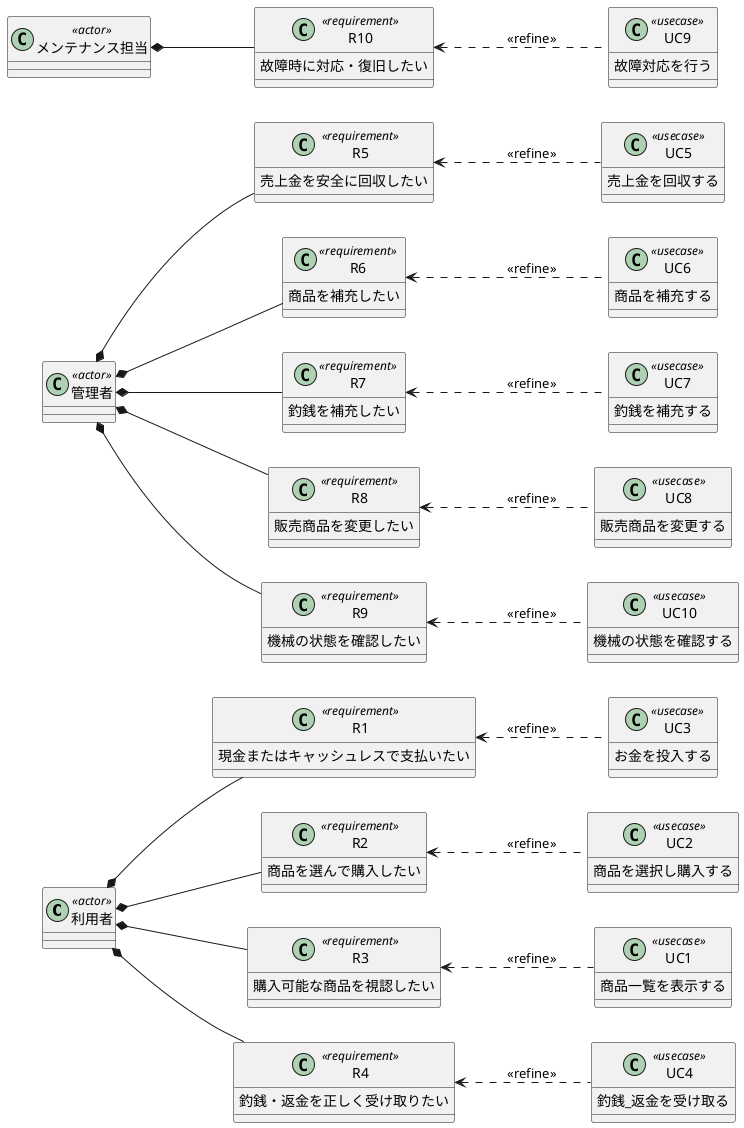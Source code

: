 @startuml 自動販売機_要求図
left to right direction

class 利用者 <<actor>> {
}

class 管理者 <<actor>> {
}

class メンテナンス担当 <<actor>> {
}

' アクターと要求の関連
利用者 *-- R1
利用者 *-- R2
利用者 *-- R3
利用者 *-- R4

管理者 *-- R5
管理者 *-- R6
管理者 *-- R7
管理者 *-- R8
管理者 *-- R9

メンテナンス担当 *-- R10

' ユースケース
class UC1 <<usecase>> {
  商品一覧を表示する
}
class UC2 <<usecase>> {
  商品を選択し購入する
}
class UC3 <<usecase>> {
  お金を投入する
}
class UC4 <<usecase>> {
  釣銭_返金を受け取る
}
class UC5 <<usecase>> {
    売上金を回収する
}
class UC6 <<usecase>> {
    商品を補充する
}
class UC7 <<usecase>> {
    釣銭を補充する
}
class UC8 <<usecase>> {
    販売商品を変更する
}
class UC9 <<usecase>> {
    故障対応を行う
}
class UC10 <<usecase>> {
    機械の状態を確認する
}


' 要求（クラスとして表現）
class R1 <<requirement>> {
  現金またはキャッシュレスで支払いたい
}
class R2 <<requirement>> {
  商品を選んで購入したい
}
class R3 <<requirement>> {
  購入可能な商品を視認したい
}
class R4 <<requirement>> {
  釣銭・返金を正しく受け取りたい
}
class R5 <<requirement>> {
  売上金を安全に回収したい
}
class R6 <<requirement>> {
  商品を補充したい
}
class R7 <<requirement>> {
  釣銭を補充したい
}
class R8 <<requirement>> {
  販売商品を変更したい
}
class R9 <<requirement>> {
  機械の状態を確認したい
}
class R10 <<requirement>> {
  故障時に対応・復旧したい
}

' 要求とユースケースのトレーサビリティリンク
R1 <.. UC3 : <<refine>>
R2 <.. UC2 : <<refine>>
R3 <.. UC1 : <<refine>>
R4 <.. UC4 : <<refine>>
R5 <.. UC5 : <<refine>>
R6 <.. UC6 : <<refine>>
R7 <.. UC7 : <<refine>>
R8 <.. UC8 : <<refine>>
R9 <.. UC10 : <<refine>>
R10 <.. UC9 : <<refine>>

@enduml
